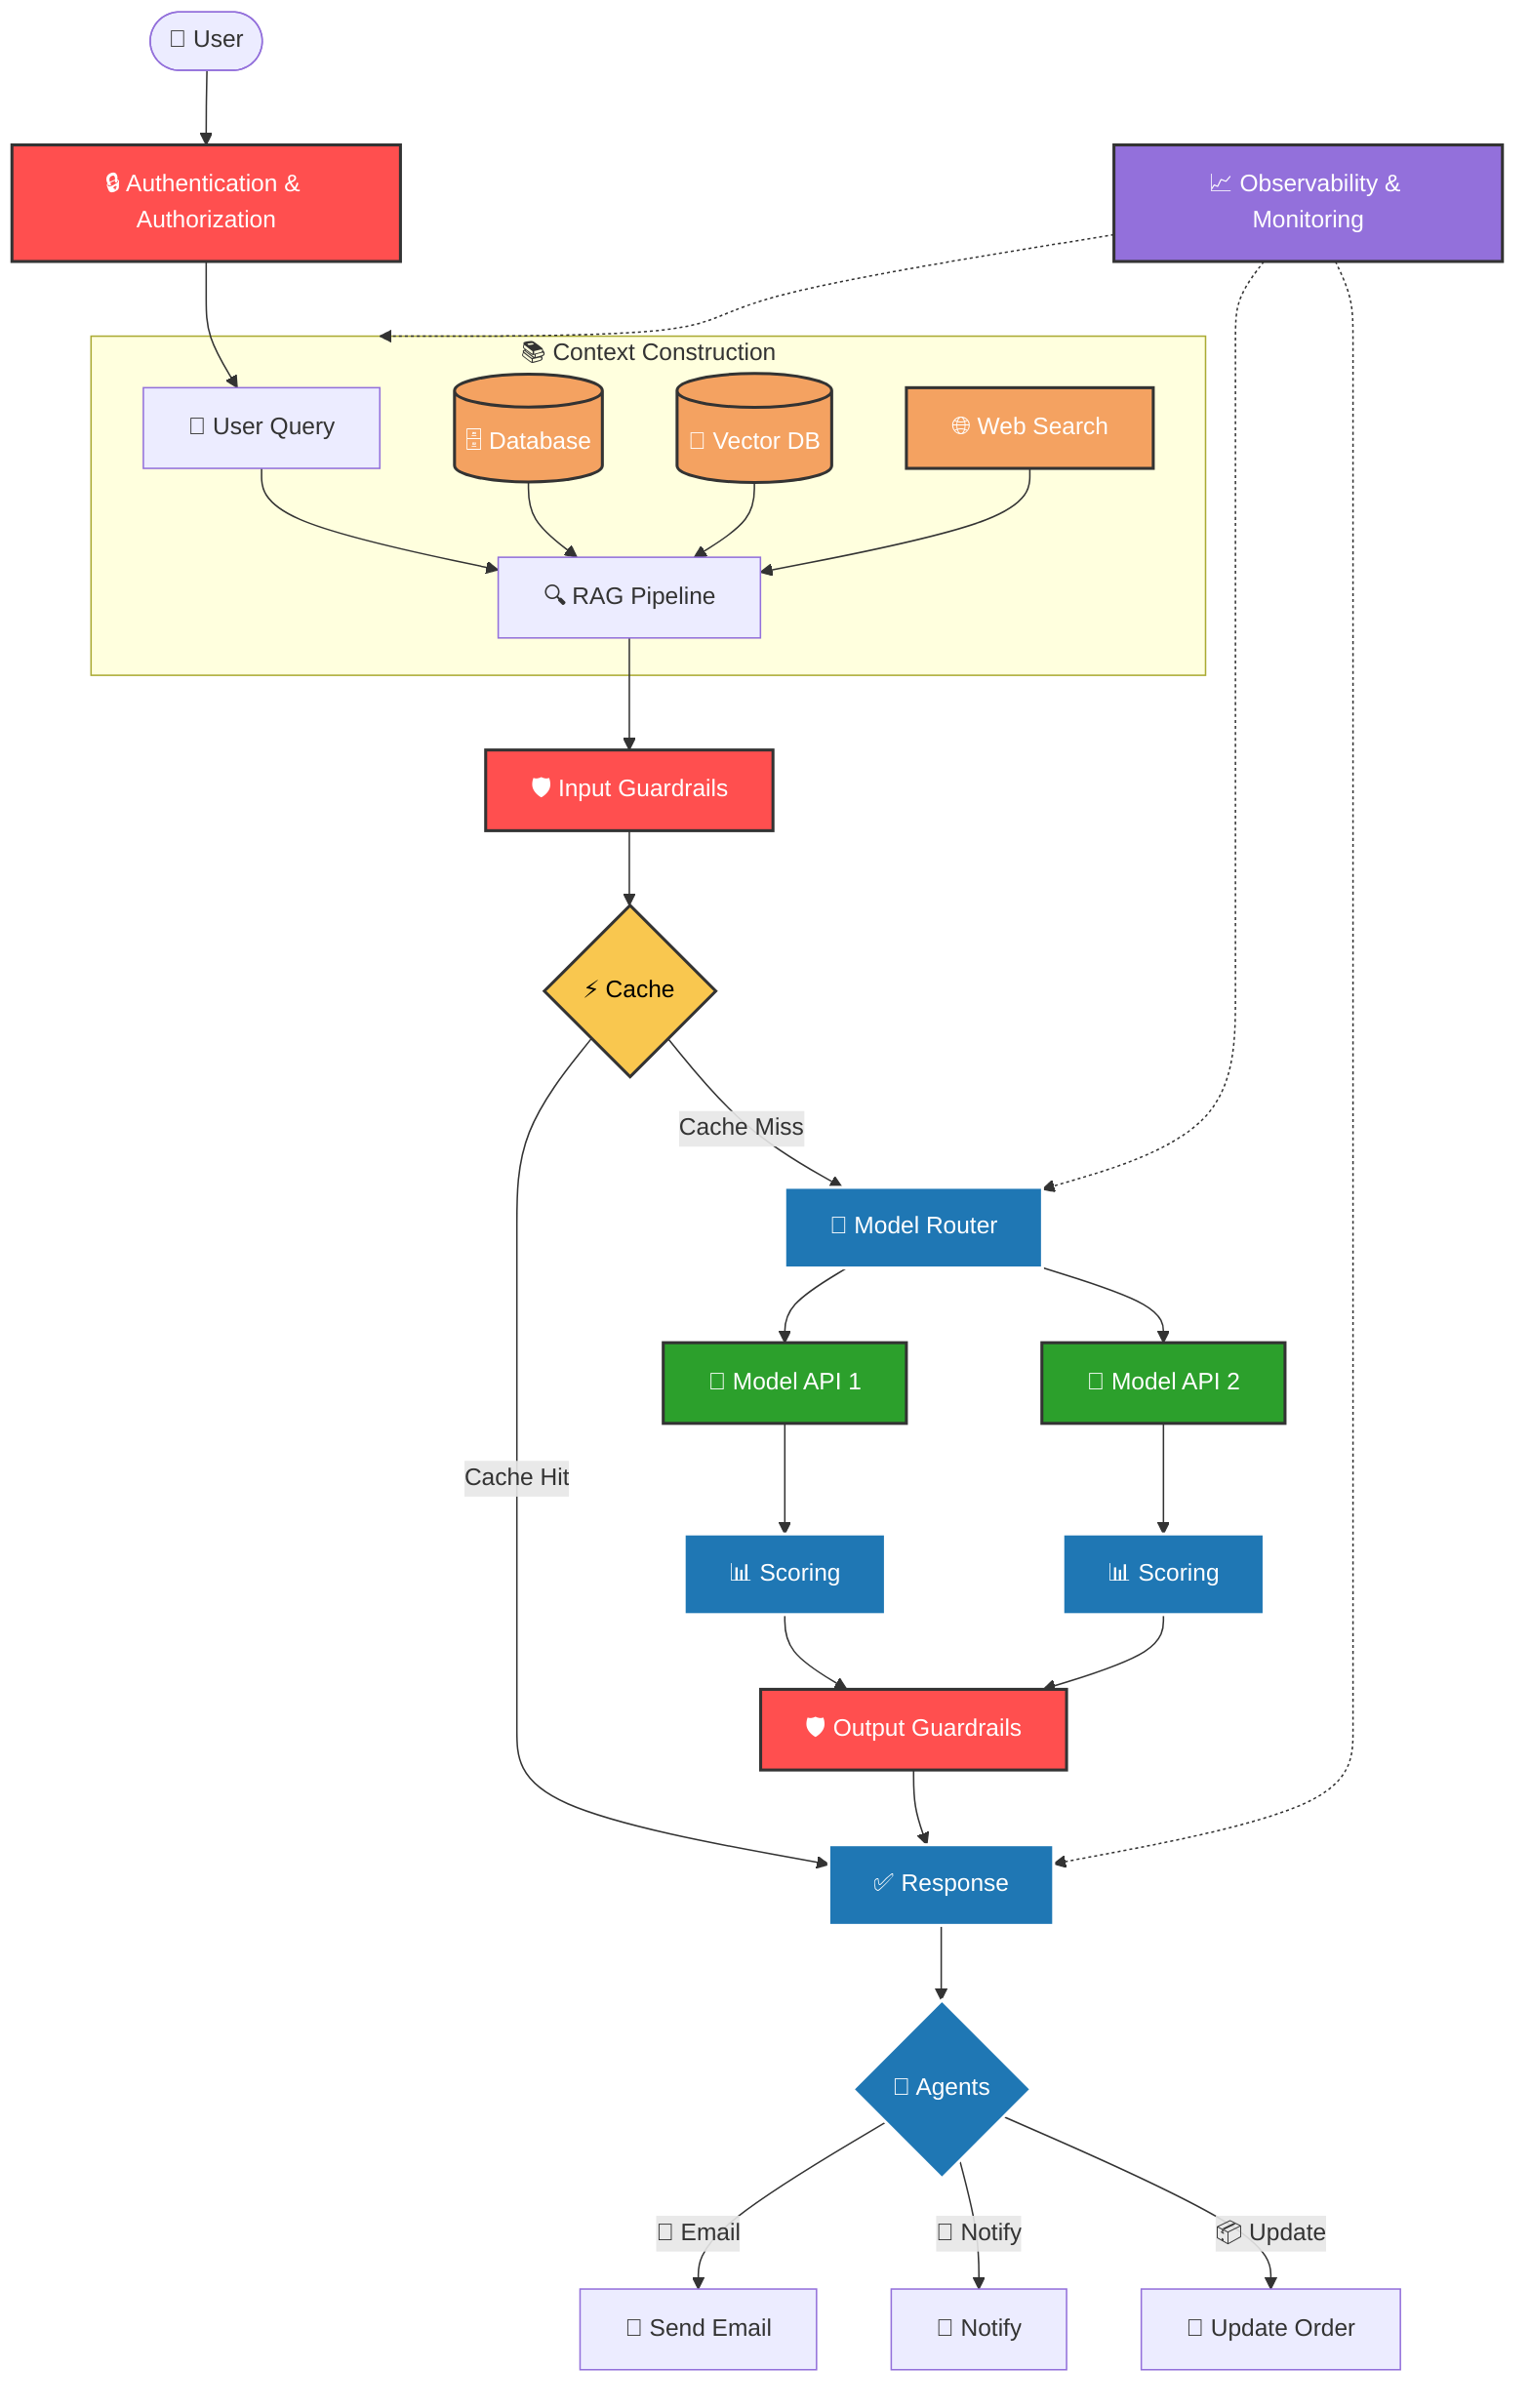 flowchart TB
User([👤 User]) --> Auth[🔒 Authentication & Authorization]
Auth --> InputQuery[💬 User Query]

    subgraph Context["📚 Context Construction"]
        InputQuery --> RAG[🔍 RAG Pipeline]
        DB[(🗄️ Database)] --> RAG
        VectorDB[(📂 Vector DB)] --> RAG
        WebSearch[🌐 Web Search] --> RAG
    end

    RAG --> InputGuard[🛡️ Input Guardrails]
    InputGuard --> Cache{⚡ Cache}

    Cache -->|Cache Hit| Response[✅ Response]
    Cache -->|Cache Miss| Router[🔀 Model Router]

    Router --> ModelAPI1[🤖 Model API 1]
    Router --> ModelAPI2[🤖 Model API 2]

    ModelAPI1 --> Scoring1[📊 Scoring]
    ModelAPI2 --> Scoring2[📊 Scoring]

    Scoring1 --> OutputGuard[🛡️ Output Guardrails]
    Scoring2 --> OutputGuard

    OutputGuard --> Response

    Response --> Agents{🤝 Agents}
    Agents -->|📧 Email| EmailAction[📩 Send Email]
    Agents -->|🔔 Notify| NotifyAction[📢 Notify]
    Agents -->|📦 Update| UpdateAction[🔄 Update Order]

    Monitor[📈 Observability & Monitoring] -.-> Context
    Monitor -.-> Router
    Monitor -.-> Response

    classDef security fill:#ff4f4f,stroke:#333,stroke-width:2px,color:#fff
    classDef monitoring fill:#9370db,stroke:#333,stroke-width:2px,color:#fff
    classDef storage fill:#f4a261,stroke:#333,stroke-width:2px,color:#fff
    classDef model fill:#2ca02c,stroke:#333,stroke-width:2px,color:#fff
    classDef process fill:#1f77b4,stroke:#fff,stroke-width:2px,color:#fff
    classDef cache fill:#f9c74f,stroke:#333,stroke-width:2px,color:#000

    class Auth,InputGuard,OutputGuard security
    class Monitor monitoring
    class DB,VectorDB,WebSearch storage
    class ModelAPI1,ModelAPI2 model
    class Router,Scoring1,Scoring2,Response,Agents process
    class Cache cache